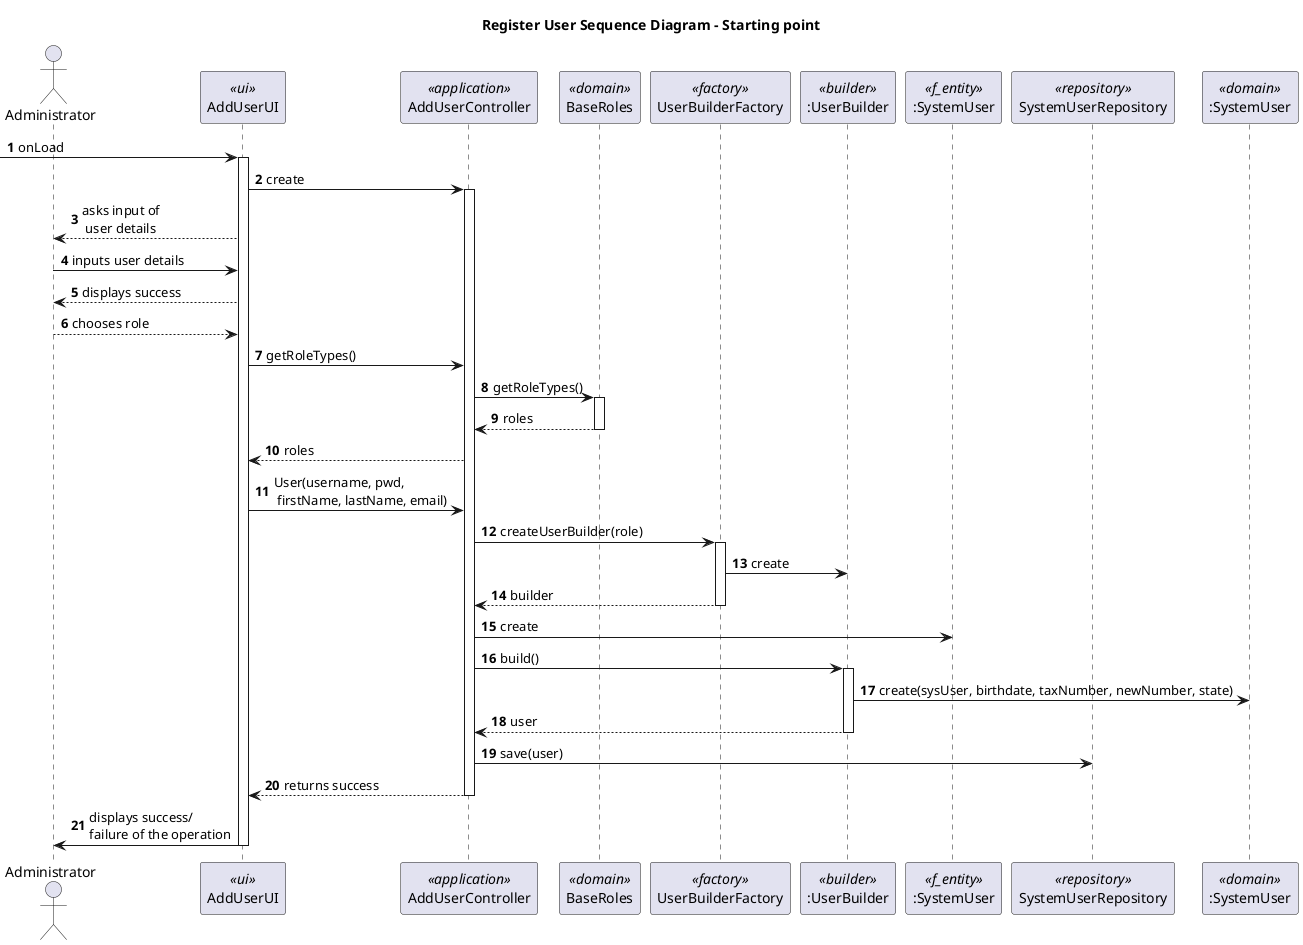 @startuml

title Register User Sequence Diagram - Starting point

autonumber
actor Administrator as ADM
participant "AddUserUI" as UI <<ui>>
participant "AddUserController" as ARC <<application>>
participant "SystemUserRepository" as REPO <<repository>>
participant "BaseRoles" as J4UR <<domain>>
participant "UserBuilderFactory" as FAC <<factory>>
participant ":UserBuilder" as BLD <<builder>>
participant ":SystemUser" as SU <<f_entity>>
participant "SystemUserRepository" as REPO <<repository>>
participant ":SystemUser" as SUD <<domain>>


-> UI : onLoad
activate UI
UI -> ARC : create
activate ARC

UI --> ADM : asks input of\n user details
ADM -> UI : inputs user details

UI --> ADM : displays success

ADM --> UI : chooses role

UI -> ARC : getRoleTypes()
ARC -> J4UR : getRoleTypes()
activate J4UR
J4UR --> ARC : roles
deactivate J4UR
ARC --> UI : roles
UI -> ARC : User(username, pwd,\n firstName, lastName, email)

ARC -> FAC : createUserBuilder(role)
activate FAC
FAC -> BLD : create

FAC --> ARC : builder
deactivate FAC

ARC -> SU : create
ARC -> BLD : build()
activate BLD
BLD -> SUD : create(sysUser, birthdate, taxNumber, newNumber, state)
BLD --> ARC : user
deactivate BLD
ARC -> REPO : save(user)
deactivate BLD
ARC --> UI : returns success

deactivate ARC

UI -> ADM : displays success/\nfailure of the operation

deactivate UI





@enduml
